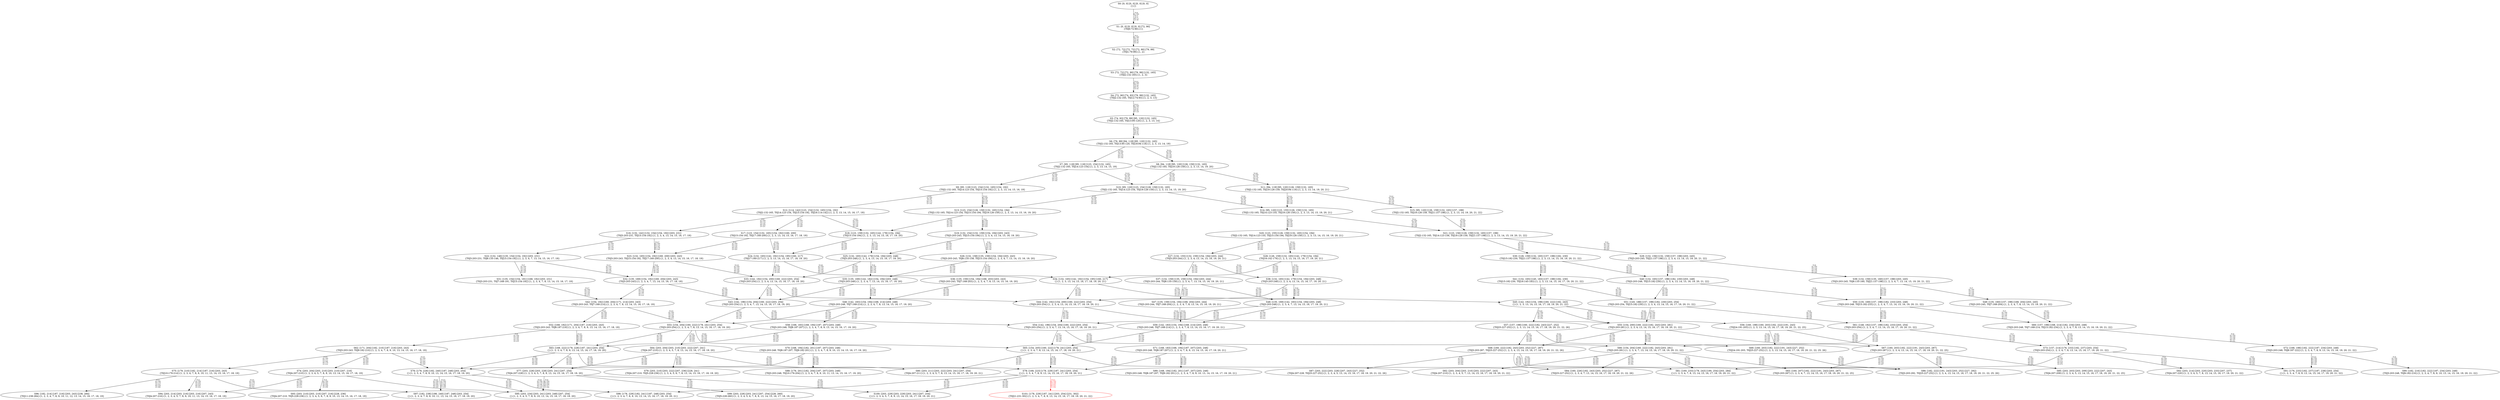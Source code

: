 digraph {
	S0[label="S0: [0, 0] [0, 0] [0, 0] [0, 0] \n{}{}"];
	S1[label="S1: [0, 0] [0, 0] [0, 0] [72, 90] \n{T0J0:72-90}{1}"];
	S2[label="S2: [72, 72] [72, 72] [72, 90] [79, 99] \n{T0J1:79-99}{1, 2}"];
	S3[label="S3: [72, 72] [72, 90] [79, 99] [132, 165] \n{T0J2:132-165}{1, 2, 3}"];
	S4[label="S4: [72, 90] [74, 93] [79, 99] [132, 165] \n{T0J2:132-165, T0J12:74-93}{1, 2, 3, 13}"];
	S5[label="S5: [74, 93] [79, 99] [95, 120] [132, 165] \n{T0J2:132-165, T0J13:95-120}{1, 2, 3, 13, 14}"];
	S6[label="S6: [79, 99] [94, 118] [95, 120] [132, 165] \n{T0J2:132-165, T0J13:95-120, T0J18:94-118}{1, 2, 3, 13, 14, 19}"];
	S7[label="S7: [95, 118] [95, 118] [123, 154] [132, 165] \n{T0J2:132-165, T0J14:123-154}{1, 2, 3, 13, 14, 15, 19}"];
	S8[label="S8: [94, 118] [95, 120] [126, 159] [132, 165] \n{T0J2:132-165, T0J19:126-159}{1, 2, 3, 13, 14, 19, 20}"];
	S9[label="S9: [95, 118] [123, 154] [132, 165] [154, 192] \n{T0J2:132-165, T0J14:123-154, T0J15:154-192}{1, 2, 3, 13, 14, 15, 16, 19}"];
	S10[label="S10: [95, 120] [123, 154] [126, 159] [132, 165] \n{T0J2:132-165, T0J14:123-154, T0J19:126-159}{1, 2, 3, 13, 14, 15, 19, 20}"];
	S11[label="S11: [94, 119] [95, 120] [126, 159] [132, 165] \n{T0J2:132-165, T0J19:126-159, T0J20:94-119}{1, 2, 3, 13, 14, 19, 20, 21}"];
	S12[label="S12: [114, 142] [123, 154] [132, 165] [154, 192] \n{T0J2:132-165, T0J14:123-154, T0J15:154-192, T0J16:114-142}{1, 2, 3, 13, 14, 15, 16, 17, 19}"];
	S13[label="S13: [123, 154] [126, 159] [132, 165] [154, 194] \n{T0J2:132-165, T0J14:123-154, T0J15:154-194, T0J19:126-159}{1, 2, 3, 13, 14, 15, 16, 19, 20}"];
	S14[label="S14: [95, 120] [123, 155] [126, 159] [132, 165] \n{T0J2:132-165, T0J14:123-155, T0J19:126-159}{1, 2, 3, 13, 14, 15, 19, 20, 21}"];
	S15[label="S15: [95, 120] [126, 159] [132, 165] [157, 198] \n{T0J2:132-165, T0J19:126-159, T0J21:157-198}{1, 2, 3, 13, 14, 19, 20, 21, 22}"];
	S16[label="S16: [132, 142] [132, 154] [154, 192] [203, 231] \n{T0J3:203-231, T0J15:154-192}{1, 2, 3, 4, 13, 14, 15, 16, 17, 19}"];
	S17[label="S17: [123, 154] [132, 165] [154, 192] [160, 200] \n{T0J15:154-192, T0J17:160-200}{1, 2, 3, 13, 14, 15, 16, 17, 18, 19}"];
	S18[label="S18: [123, 159] [132, 165] [142, 178] [154, 194] \n{T0J15:154-194}{1, 2, 3, 13, 14, 15, 16, 17, 19, 20}"];
	S19[label="S19: [132, 154] [132, 159] [154, 194] [203, 243] \n{T0J3:203-243, T0J15:154-194}{1, 2, 3, 4, 13, 14, 15, 16, 19, 20}"];
	S20[label="S20: [123, 155] [126, 159] [132, 165] [154, 194] \n{T0J2:132-165, T0J14:123-155, T0J15:154-194, T0J19:126-159}{1, 2, 3, 13, 14, 15, 16, 19, 20, 21}"];
	S21[label="S21: [123, 156] [126, 159] [132, 165] [157, 198] \n{T0J2:132-165, T0J14:123-156, T0J19:126-159, T0J21:157-198}{1, 2, 3, 13, 14, 15, 19, 20, 21, 22}"];
	S22[label="S22: [132, 146] [135, 154] [154, 192] [203, 231] \n{T0J3:203-231, T0J6:135-146, T0J15:154-192}{1, 2, 3, 4, 7, 13, 14, 15, 16, 17, 19}"];
	S23[label="S23: [132, 165] [154, 192] [160, 200] [203, 243] \n{T0J3:203-243, T0J15:154-192, T0J17:160-200}{1, 2, 3, 4, 13, 14, 15, 16, 17, 18, 19}"];
	S24[label="S24: [132, 165] [142, 192] [154, 195] [160, 217] \n{T0J17:160-217}{1, 2, 3, 13, 14, 15, 16, 17, 18, 19, 20}"];
	S25[label="S25: [132, 165] [142, 178] [154, 194] [203, 248] \n{T0J3:203-248}{1, 2, 3, 4, 13, 14, 15, 16, 17, 19, 20}"];
	S26[label="S26: [132, 158] [135, 159] [154, 194] [203, 243] \n{T0J3:203-243, T0J6:135-158, T0J15:154-194}{1, 2, 3, 4, 7, 13, 14, 15, 16, 19, 20}"];
	S27[label="S27: [132, 155] [132, 159] [154, 194] [203, 244] \n{T0J3:203-244}{1, 2, 3, 4, 13, 14, 15, 16, 19, 20, 21}"];
	S28[label="S28: [126, 159] [132, 165] [142, 179] [154, 194] \n{T0J16:142-179}{1, 2, 3, 13, 14, 15, 16, 17, 19, 20, 21}"];
	S29[label="S29: [132, 156] [132, 159] [157, 198] [203, 245] \n{T0J3:203-245, T0J21:157-198}{1, 2, 3, 4, 13, 14, 15, 19, 20, 21, 22}"];
	S30[label="S30: [126, 159] [132, 165] [157, 198] [182, 230] \n{T0J15:182-230, T0J21:157-198}{1, 2, 3, 13, 14, 15, 16, 19, 20, 21, 22}"];
	S31[label="S31: [135, 154] [154, 191] [168, 192] [203, 231] \n{T0J3:203-231, T0J7:168-191, T0J15:154-192}{1, 2, 3, 4, 7, 8, 13, 14, 15, 16, 17, 19}"];
	S32[label="S32: [135, 169] [154, 192] [160, 204] [203, 243] \n{T0J3:203-243}{1, 2, 3, 4, 7, 13, 14, 15, 16, 17, 18, 19}"];
	S33[label="S33: [142, 192] [154, 200] [160, 222] [203, 254] \n{T0J3:203-254}{1, 2, 3, 4, 13, 14, 15, 16, 17, 18, 19, 20}"];
	S34[label="S34: [132, 165] [142, 192] [154, 195] [160, 217] \n{}{1, 2, 3, 13, 14, 15, 16, 17, 18, 19, 20, 21}"];
	S35[label="S35: [135, 169] [142, 182] [154, 194] [203, 248] \n{T0J3:203-248}{1, 2, 3, 4, 7, 13, 14, 15, 16, 17, 19, 20}"];
	S36[label="S36: [135, 159] [154, 194] [168, 203] [203, 243] \n{T0J3:203-243, T0J7:168-203}{1, 2, 3, 4, 7, 8, 13, 14, 15, 16, 19, 20}"];
	S37[label="S37: [132, 159] [135, 159] [154, 194] [203, 244] \n{T0J3:203-244, T0J6:135-159}{1, 2, 3, 4, 7, 13, 14, 15, 16, 19, 20, 21}"];
	S38[label="S38: [132, 165] [142, 179] [154, 194] [203, 248] \n{T0J3:203-248}{1, 2, 3, 4, 13, 14, 15, 16, 17, 19, 20, 21}"];
	S39[label="S39: [132, 159] [135, 160] [157, 198] [203, 245] \n{T0J3:203-245, T0J6:135-160, T0J21:157-198}{1, 2, 3, 4, 7, 13, 14, 15, 19, 20, 21, 22}"];
	S40[label="S40: [132, 165] [157, 198] [182, 230] [203, 248] \n{T0J3:203-248, T0J15:182-230}{1, 2, 3, 4, 13, 14, 15, 16, 19, 20, 21, 22}"];
	S41[label="S41: [132, 165] [145, 183] [157, 198] [182, 230] \n{T0J15:182-230, T0J16:145-183}{1, 2, 3, 13, 14, 15, 16, 17, 19, 20, 21, 22}"];
	S42[label="S42: [154, 192] [160, 204] [171, 214] [203, 243] \n{T0J3:203-243, T0J7:168-214}{1, 2, 3, 4, 7, 8, 13, 14, 15, 16, 17, 18, 19}"];
	S43[label="S43: [142, 196] [154, 204] [160, 222] [203, 254] \n{T0J3:203-254}{1, 2, 3, 4, 7, 13, 14, 15, 16, 17, 18, 19, 20}"];
	S44[label="S44: [142, 192] [154, 200] [160, 222] [203, 254] \n{T0J3:203-254}{1, 2, 3, 4, 13, 14, 15, 16, 17, 18, 19, 20, 21}"];
	S45[label="S45: [142, 192] [154, 198] [160, 222] [182, 243] \n{}{1, 2, 3, 13, 14, 15, 16, 17, 18, 19, 20, 21, 22}"];
	S46[label="S46: [142, 183] [154, 194] [168, 214] [203, 248] \n{T0J3:203-248, T0J7:168-214}{1, 2, 3, 4, 7, 8, 13, 14, 15, 16, 17, 19, 20}"];
	S47[label="S47: [135, 159] [154, 194] [168, 204] [203, 244] \n{T0J3:203-244, T0J7:168-204}{1, 2, 3, 4, 7, 8, 13, 14, 15, 16, 19, 20, 21}"];
	S48[label="S48: [135, 169] [142, 183] [154, 194] [203, 248] \n{T0J3:203-248}{1, 2, 3, 4, 7, 13, 14, 15, 16, 17, 19, 20, 21}"];
	S49[label="S49: [135, 160] [157, 198] [168, 204] [203, 245] \n{T0J3:203-245, T0J7:168-204}{1, 2, 3, 4, 7, 8, 13, 14, 15, 19, 20, 21, 22}"];
	S50[label="S50: [135, 169] [157, 198] [182, 233] [203, 248] \n{T0J3:203-248, T0J15:182-233}{1, 2, 3, 4, 7, 13, 14, 15, 16, 19, 20, 21, 22}"];
	S51[label="S51: [145, 188] [157, 198] [182, 230] [203, 254] \n{T0J3:203-254, T0J15:182-230}{1, 2, 3, 4, 13, 14, 15, 16, 17, 19, 20, 21, 22}"];
	S52[label="S52: [168, 192] [171, 204] [187, 216] [203, 243] \n{T0J3:203-243, T0J8:187-216}{1, 2, 3, 4, 7, 8, 9, 13, 14, 15, 16, 17, 18, 19}"];
	S53[label="S53: [154, 204] [160, 222] [178, 241] [203, 254] \n{T0J3:203-254}{1, 2, 3, 4, 7, 8, 13, 14, 15, 16, 17, 18, 19, 20}"];
	S54[label="S54: [142, 196] [154, 204] [160, 222] [203, 254] \n{T0J3:203-254}{1, 2, 3, 4, 7, 13, 14, 15, 16, 17, 18, 19, 20, 21}"];
	S55[label="S55: [154, 200] [160, 222] [182, 243] [203, 281] \n{T0J3:203-281}{1, 2, 3, 4, 13, 14, 15, 16, 17, 18, 19, 20, 21, 22}"];
	S56[label="S56: [160, 198] [160, 203] [182, 222] [191, 243] \n{T0J24:191-203}{1, 2, 3, 13, 14, 15, 16, 17, 18, 19, 20, 21, 22, 25}"];
	S57[label="S57: [157, 198] [160, 222] [182, 243] [227, 252] \n{T0J25:227-252}{1, 2, 3, 13, 14, 15, 16, 17, 18, 19, 20, 21, 22, 26}"];
	S58[label="S58: [168, 183] [168, 194] [187, 207] [203, 248] \n{T0J3:203-248, T0J8:187-207}{1, 2, 3, 4, 7, 8, 9, 13, 14, 15, 16, 17, 19, 20}"];
	S59[label="S59: [142, 183] [154, 194] [168, 214] [203, 248] \n{T0J3:203-248, T0J7:168-214}{1, 2, 3, 4, 7, 8, 13, 14, 15, 16, 17, 19, 20, 21}"];
	S60[label="S60: [157, 198] [168, 214] [182, 234] [203, 248] \n{T0J3:203-248, T0J7:168-214, T0J15:182-234}{1, 2, 3, 4, 7, 8, 13, 14, 15, 16, 19, 20, 21, 22}"];
	S61[label="S61: [148, 192] [157, 198] [182, 233] [203, 254] \n{T0J3:203-254}{1, 2, 3, 4, 7, 13, 14, 15, 16, 17, 19, 20, 21, 22}"];
	S62[label="S62: [171, 204] [182, 210] [187, 216] [203, 243] \n{T0J3:203-243, T0J9:182-210}{1, 2, 3, 4, 7, 8, 9, 10, 13, 14, 15, 16, 17, 18, 19}"];
	S63[label="S63: [168, 222] [178, 228] [187, 241] [203, 254] \n{}{1, 2, 3, 4, 7, 8, 9, 13, 14, 15, 16, 17, 18, 19, 20}"];
	S64[label="S64: [203, 204] [203, 210] [203, 222] [207, 241] \n{T0J4:207-210}{1, 2, 3, 4, 5, 7, 8, 13, 14, 15, 16, 17, 18, 19, 20}"];
	S65[label="S65: [154, 205] [160, 222] [178, 241] [203, 254] \n{}{1, 2, 3, 4, 7, 8, 13, 14, 15, 16, 17, 18, 19, 20, 21}"];
	S66[label="S66: [154, 204] [160, 222] [182, 243] [203, 281] \n{T0J3:203-281}{1, 2, 3, 4, 7, 13, 14, 15, 16, 17, 18, 19, 20, 21, 22}"];
	S67[label="S67: [160, 203] [182, 222] [191, 243] [203, 287] \n{T0J3:203-287}{1, 2, 3, 4, 13, 14, 15, 16, 17, 18, 19, 20, 21, 22, 25}"];
	S68[label="S68: [160, 222] [182, 243] [203, 252] [227, 287] \n{T0J3:203-287, T0J25:227-252}{1, 2, 3, 4, 13, 14, 15, 16, 17, 18, 19, 20, 21, 22, 26}"];
	S69[label="S69: [160, 203] [182, 222] [191, 243] [227, 252] \n{T0J24:191-203, T0J25:227-252}{1, 2, 3, 13, 14, 15, 16, 17, 18, 19, 20, 21, 22, 25, 26}"];
	S70[label="S70: [168, 194] [182, 201] [187, 207] [203, 248] \n{T0J3:203-248, T0J8:187-207, T0J9:182-201}{1, 2, 3, 4, 7, 8, 9, 10, 13, 14, 15, 16, 17, 19, 20}"];
	S71[label="S71: [168, 183] [168, 194] [187, 207] [203, 248] \n{T0J3:203-248, T0J8:187-207}{1, 2, 3, 4, 7, 8, 9, 13, 14, 15, 16, 17, 19, 20, 21}"];
	S72[label="S72: [168, 198] [182, 222] [187, 234] [203, 248] \n{T0J3:203-248, T0J8:187-222}{1, 2, 3, 4, 7, 8, 9, 13, 14, 15, 16, 19, 20, 21, 22}"];
	S73[label="S73: [157, 214] [176, 233] [182, 237] [203, 254] \n{T0J3:203-254}{1, 2, 3, 4, 7, 8, 13, 14, 15, 16, 17, 19, 20, 21, 22}"];
	S74[label="S74: [203, 204] [203, 210] [203, 210] [207, 216] \n{T0J4:207-210}{1, 2, 3, 4, 5, 7, 8, 9, 10, 13, 14, 15, 16, 17, 18, 19}"];
	S75[label="S75: [179, 210] [182, 214] [187, 216] [203, 243] \n{T0J10:179-214}{1, 2, 3, 4, 7, 8, 9, 10, 11, 13, 14, 15, 16, 17, 18, 19}"];
	S76[label="S76: [178, 228] [182, 240] [187, 248] [203, 254] \n{}{1, 2, 3, 4, 7, 8, 9, 10, 13, 14, 15, 16, 17, 18, 19, 20}"];
	S77[label="S77: [203, 228] [203, 228] [203, 241] [207, 254] \n{T0J4:207-228}{1, 2, 3, 4, 5, 7, 8, 9, 13, 14, 15, 16, 17, 18, 19, 20}"];
	S78[label="S78: [168, 223] [178, 229] [187, 241] [203, 254] \n{}{1, 2, 3, 4, 7, 8, 9, 13, 14, 15, 16, 17, 18, 19, 20, 21}"];
	S79[label="S79: [203, 210] [203, 222] [207, 236] [228, 241] \n{T0J4:207-210, T0J5:228-236}{1, 2, 3, 4, 5, 6, 7, 8, 13, 14, 15, 16, 17, 18, 19, 20}"];
	S80[label="S80: [203, 211] [203, 222] [203, 241] [207, 254] \n{T0J4:207-211}{1, 2, 3, 4, 5, 7, 8, 13, 14, 15, 16, 17, 18, 19, 20, 21}"];
	S81[label="S81: [160, 233] [178, 243] [190, 254] [203, 284] \n{}{1, 2, 3, 4, 7, 8, 13, 14, 15, 16, 17, 18, 19, 20, 21, 22}"];
	S82[label="S82: [203, 204] [203, 210] [203, 222] [207, 243] \n{T0J4:207-210}{1, 2, 3, 4, 5, 7, 13, 14, 15, 16, 17, 18, 19, 20, 21, 22}"];
	S83[label="S83: [160, 207] [182, 222] [191, 243] [203, 287] \n{T0J3:203-287}{1, 2, 3, 4, 7, 13, 14, 15, 16, 17, 18, 19, 20, 21, 22, 25}"];
	S84[label="S84: [160, 226] [182, 243] [203, 252] [227, 287] \n{T0J25:227-252}{1, 2, 3, 4, 7, 13, 14, 15, 16, 17, 18, 19, 20, 21, 22, 26}"];
	S85[label="S85: [203, 203] [203, 209] [203, 222] [207, 243] \n{T0J4:207-209}{1, 2, 3, 4, 5, 13, 14, 15, 16, 17, 18, 19, 20, 21, 22, 25}"];
	S86[label="S86: [182, 222] [191, 243] [203, 252] [227, 292] \n{T0J3:203-292, T0J25:227-252}{1, 2, 3, 4, 13, 14, 15, 16, 17, 18, 19, 20, 21, 22, 25, 26}"];
	S87[label="S87: [203, 222] [203, 228] [207, 243] [227, 252] \n{T0J4:207-228, T0J25:227-252}{1, 2, 3, 4, 5, 13, 14, 15, 16, 17, 18, 19, 20, 21, 22, 26}"];
	S88[label="S88: [176, 201] [182, 204] [187, 207] [203, 248] \n{T0J3:203-248, T0J10:176-204}{1, 2, 3, 4, 7, 8, 9, 10, 11, 13, 14, 15, 16, 17, 19, 20}"];
	S89[label="S89: [168, 194] [182, 201] [187, 207] [203, 248] \n{T0J3:203-248, T0J8:187-207, T0J9:182-201}{1, 2, 3, 4, 7, 8, 9, 10, 13, 14, 15, 16, 17, 19, 20, 21}"];
	S90[label="S90: [182, 216] [182, 222] [187, 234] [203, 248] \n{T0J3:203-248, T0J9:182-216}{1, 2, 3, 4, 7, 8, 9, 10, 13, 14, 15, 16, 19, 20, 21, 22}"];
	S91[label="S91: [176, 233] [182, 237] [187, 238] [203, 254] \n{}{1, 2, 3, 4, 7, 8, 9, 13, 14, 15, 16, 17, 19, 20, 21, 22}"];
	S92[label="S92: [203, 214] [203, 220] [203, 233] [207, 237] \n{T0J4:207-220}{1, 2, 3, 4, 5, 7, 8, 13, 14, 15, 16, 17, 19, 20, 21, 22}"];
	S93[label="S93: [203, 210] [203, 210] [207, 216] [228, 236] \n{T0J4:207-210, T0J5:228-236}{1, 2, 3, 4, 5, 6, 7, 8, 9, 10, 13, 14, 15, 16, 17, 18, 19}"];
	S94[label="S94: [203, 214] [203, 216] [203, 216] [207, 243] \n{T0J4:207-216}{1, 2, 3, 4, 5, 7, 8, 9, 10, 11, 13, 14, 15, 16, 17, 18, 19}"];
	S95[label="S95: [203, 234] [203, 241] [203, 248] [207, 254] \n{}{1, 2, 3, 4, 5, 7, 8, 9, 10, 13, 14, 15, 16, 17, 18, 19, 20}"];
	S96[label="S96: [182, 214] [187, 216] [203, 243] [238, 284] \n{T0J11:238-284}{1, 2, 3, 4, 7, 8, 9, 10, 11, 12, 13, 14, 15, 16, 17, 18, 19}"];
	S97[label="S97: [182, 238] [186, 240] [187, 248] [203, 254] \n{}{1, 2, 3, 4, 7, 8, 9, 10, 11, 13, 14, 15, 16, 17, 18, 19, 20}"];
	S98[label="S98: [178, 229] [182, 241] [187, 248] [203, 254] \n{}{1, 2, 3, 4, 7, 8, 9, 10, 13, 14, 15, 16, 17, 18, 19, 20, 21}"];
	S99[label="S99: [203, 228] [203, 241] [207, 254] [228, 260] \n{T0J5:228-260}{1, 2, 3, 4, 5, 6, 7, 8, 9, 13, 14, 15, 16, 17, 18, 19, 20}"];
	S100[label="S100: [203, 229] [203, 229] [203, 241] [207, 254] \n{}{1, 2, 3, 4, 5, 7, 8, 9, 13, 14, 15, 16, 17, 18, 19, 20, 21}"];
	S101[label="S101: [178, 229] [187, 241] [203, 254] [231, 302] \n{T0J21:231-302}{1, 2, 3, 4, 7, 8, 9, 13, 14, 15, 16, 17, 18, 19, 20, 21, 22}"];
	S0 -> S1[label="T0 J0\nDL=300\nES=0\nLS=0\nEF=72\nLF=90",fontsize=8];
	S1 -> S2[label="T0 J1\nDL=300\nES=72\nLS=90\nEF=79\nLF=99",fontsize=8];
	S2 -> S3[label="T0 J2\nDL=300\nES=72\nLS=90\nEF=132\nLF=165",fontsize=8];
	S3 -> S4[label="T0 J12\nDL=300\nES=72\nLS=90\nEF=74\nLF=93",fontsize=8];
	S4 -> S5[label="T0 J13\nDL=300\nES=74\nLS=93\nEF=95\nLF=120",fontsize=8];
	S5 -> S6[label="T0 J18\nDL=300\nES=74\nLS=93\nEF=94\nLF=118",fontsize=8];
	S6 -> S7[label="T0 J14\nDL=300\nES=95\nLS=118\nEF=123\nLF=154",fontsize=8];
	S6 -> S8[label="T0 J19\nDL=300\nES=94\nLS=118\nEF=126\nLF=159",fontsize=8];
	S7 -> S9[label="T0 J15\nDL=300\nES=95\nLS=118\nEF=154\nLF=192",fontsize=8];
	S7 -> S10[label="T0 J19\nDL=300\nES=95\nLS=118\nEF=127\nLF=159",fontsize=8];
	S8 -> S10[label="T0 J14\nDL=300\nES=95\nLS=118\nEF=123\nLF=154",fontsize=8];
	S8 -> S11[label="T0 J20\nDL=300\nES=94\nLS=118\nEF=94\nLF=119",fontsize=8];
	S9 -> S12[label="T0 J16\nDL=300\nES=95\nLS=118\nEF=114\nLF=142",fontsize=8];
	S9 -> S13[label="T0 J19\nDL=300\nES=95\nLS=118\nEF=127\nLF=159",fontsize=8];
	S10 -> S13[label="T0 J15\nDL=300\nES=95\nLS=120\nEF=154\nLF=194",fontsize=8];
	S10 -> S14[label="T0 J20\nDL=300\nES=95\nLS=119\nEF=95\nLF=120",fontsize=8];
	S11 -> S14[label="T0 J14\nDL=300\nES=95\nLS=119\nEF=123\nLF=155",fontsize=8];
	S11 -> S15[label="T0 J21\nDL=300\nES=94\nLS=119\nEF=157\nLF=198",fontsize=8];
	S12 -> S16[label="T0 J3\nDL=300\nES=132\nLS=142\nEF=203\nLF=231",fontsize=8];
	S12 -> S17[label="T0 J17\nDL=300\nES=114\nLS=142\nEF=160\nLF=200",fontsize=8];
	S12 -> S18[label="T0 J19\nDL=300\nES=114\nLS=119\nEF=146\nLF=160",fontsize=8];
	S13 -> S19[label="T0 J3\nDL=300\nES=132\nLS=154\nEF=203\nLF=243",fontsize=8];
	S13 -> S18[label="T0 J16\nDL=300\nES=123\nLS=154\nEF=142\nLF=178",fontsize=8];
	S14 -> S20[label="T0 J15\nDL=300\nES=95\nLS=120\nEF=154\nLF=194",fontsize=8];
	S14 -> S21[label="T0 J21\nDL=300\nES=95\nLS=119\nEF=158\nLF=198",fontsize=8];
	S15 -> S21[label="T0 J14\nDL=300\nES=95\nLS=120\nEF=123\nLF=156",fontsize=8];
	S16 -> S22[label="T0 J6\nDL=300\nES=132\nLS=142\nEF=135\nLF=146",fontsize=8];
	S16 -> S23[label="T0 J17\nDL=300\nES=132\nLS=142\nEF=178\nLF=200",fontsize=8];
	S17 -> S23[label="T0 J3\nDL=300\nES=132\nLS=154\nEF=203\nLF=243",fontsize=8];
	S17 -> S24[label="T0 J19\nDL=300\nES=123\nLS=154\nEF=155\nLF=195",fontsize=8];
	S18 -> S25[label="T0 J3\nDL=300\nES=132\nLS=159\nEF=203\nLF=248",fontsize=8];
	S18 -> S24[label="T0 J17\nDL=300\nES=123\nLS=159\nEF=169\nLF=217",fontsize=8];
	S19 -> S26[label="T0 J6\nDL=300\nES=132\nLS=154\nEF=135\nLF=158",fontsize=8];
	S19 -> S25[label="T0 J16\nDL=300\nES=132\nLS=154\nEF=151\nLF=178",fontsize=8];
	S20 -> S27[label="T0 J3\nDL=300\nES=132\nLS=155\nEF=203\nLF=244",fontsize=8];
	S20 -> S28[label="T0 J16\nDL=300\nES=123\nLS=155\nEF=142\nLF=179",fontsize=8];
	S21 -> S29[label="T0 J3\nDL=300\nES=132\nLS=156\nEF=203\nLF=245",fontsize=8];
	S21 -> S30[label="T0 J15\nDL=300\nES=123\nLS=156\nEF=182\nLF=230",fontsize=8];
	S22 -> S31[label="T0 J7\nDL=300\nES=132\nLS=146\nEF=168\nLF=191",fontsize=8];
	S22 -> S32[label="T0 J17\nDL=300\nES=132\nLS=146\nEF=178\nLF=204",fontsize=8];
	S23 -> S32[label="T0 J6\nDL=300\nES=132\nLS=165\nEF=135\nLF=169",fontsize=8];
	S23 -> S33[label="T0 J19\nDL=300\nES=132\nLS=164\nEF=164\nLF=205",fontsize=8];
	S24 -> S33[label="T0 J3\nDL=300\nES=132\nLS=165\nEF=203\nLF=254",fontsize=8];
	S24 -> S34[label="T0 J20\nDL=300\nES=132\nLS=164\nEF=132\nLF=165",fontsize=8];
	S25 -> S35[label="T0 J6\nDL=300\nES=132\nLS=165\nEF=135\nLF=169",fontsize=8];
	S25 -> S33[label="T0 J17\nDL=300\nES=132\nLS=164\nEF=178\nLF=222",fontsize=8];
	S26 -> S36[label="T0 J7\nDL=300\nES=132\nLS=158\nEF=168\nLF=203",fontsize=8];
	S26 -> S35[label="T0 J16\nDL=300\nES=132\nLS=158\nEF=151\nLF=182",fontsize=8];
	S27 -> S37[label="T0 J6\nDL=300\nES=132\nLS=155\nEF=135\nLF=159",fontsize=8];
	S27 -> S38[label="T0 J16\nDL=300\nES=132\nLS=155\nEF=151\nLF=179",fontsize=8];
	S28 -> S38[label="T0 J3\nDL=300\nES=132\nLS=159\nEF=203\nLF=248",fontsize=8];
	S28 -> S34[label="T0 J17\nDL=300\nES=126\nLS=159\nEF=172\nLF=217",fontsize=8];
	S29 -> S39[label="T0 J6\nDL=300\nES=132\nLS=156\nEF=135\nLF=160",fontsize=8];
	S29 -> S40[label="T0 J15\nDL=300\nES=132\nLS=156\nEF=191\nLF=230",fontsize=8];
	S30 -> S40[label="T0 J3\nDL=300\nES=132\nLS=159\nEF=203\nLF=248",fontsize=8];
	S30 -> S41[label="T0 J16\nDL=300\nES=126\nLS=159\nEF=145\nLF=183",fontsize=8];
	S31 -> S42[label="T0 J17\nDL=300\nES=135\nLS=154\nEF=181\nLF=212",fontsize=8];
	S32 -> S42[label="T0 J7\nDL=300\nES=135\nLS=169\nEF=171\nLF=214",fontsize=8];
	S32 -> S43[label="T0 J19\nDL=300\nES=135\nLS=164\nEF=167\nLF=205",fontsize=8];
	S33 -> S43[label="T0 J6\nDL=300\nES=142\nLS=192\nEF=145\nLF=196",fontsize=8];
	S33 -> S44[label="T0 J20\nDL=300\nES=142\nLS=164\nEF=142\nLF=165",fontsize=8];
	S34 -> S44[label="T0 J3\nDL=300\nES=132\nLS=165\nEF=203\nLF=254",fontsize=8];
	S34 -> S45[label="T0 J21\nDL=300\nES=132\nLS=164\nEF=195\nLF=243",fontsize=8];
	S35 -> S46[label="T0 J7\nDL=300\nES=135\nLS=169\nEF=171\nLF=214",fontsize=8];
	S35 -> S43[label="T0 J17\nDL=300\nES=135\nLS=164\nEF=181\nLF=222",fontsize=8];
	S36 -> S46[label="T0 J16\nDL=300\nES=135\nLS=159\nEF=154\nLF=183",fontsize=8];
	S37 -> S47[label="T0 J7\nDL=300\nES=132\nLS=159\nEF=168\nLF=204",fontsize=8];
	S37 -> S48[label="T0 J16\nDL=300\nES=132\nLS=159\nEF=151\nLF=183",fontsize=8];
	S38 -> S48[label="T0 J6\nDL=300\nES=132\nLS=165\nEF=135\nLF=169",fontsize=8];
	S38 -> S44[label="T0 J17\nDL=300\nES=132\nLS=164\nEF=178\nLF=222",fontsize=8];
	S39 -> S49[label="T0 J7\nDL=300\nES=132\nLS=159\nEF=168\nLF=204",fontsize=8];
	S39 -> S50[label="T0 J15\nDL=300\nES=132\nLS=159\nEF=191\nLF=233",fontsize=8];
	S40 -> S50[label="T0 J6\nDL=300\nES=132\nLS=165\nEF=135\nLF=169",fontsize=8];
	S40 -> S51[label="T0 J16\nDL=300\nES=132\nLS=164\nEF=151\nLF=188",fontsize=8];
	S41 -> S51[label="T0 J3\nDL=300\nES=132\nLS=165\nEF=203\nLF=254",fontsize=8];
	S41 -> S45[label="T0 J17\nDL=300\nES=132\nLS=164\nEF=178\nLF=222",fontsize=8];
	S42 -> S52[label="T0 J8\nDL=300\nES=168\nLS=192\nEF=187\nLF=216",fontsize=8];
	S42 -> S53[label="T0 J19\nDL=300\nES=154\nLS=192\nEF=186\nLF=233",fontsize=8];
	S43 -> S53[label="T0 J7\nDL=300\nES=142\nLS=196\nEF=178\nLF=241",fontsize=8];
	S43 -> S54[label="T0 J20\nDL=300\nES=142\nLS=164\nEF=142\nLF=165",fontsize=8];
	S44 -> S54[label="T0 J6\nDL=300\nES=142\nLS=192\nEF=145\nLF=196",fontsize=8];
	S44 -> S55[label="T0 J21\nDL=300\nES=142\nLS=164\nEF=205\nLF=243",fontsize=8];
	S45 -> S55[label="T0 J3\nDL=300\nES=142\nLS=192\nEF=213\nLF=281",fontsize=8];
	S45 -> S56[label="T0 J24\nDL=300\nES=160\nLS=164\nEF=191\nLF=203",fontsize=8];
	S45 -> S57[label="T0 J25\nDL=300\nES=157\nLS=164\nEF=227\nLF=252",fontsize=8];
	S46 -> S58[label="T0 J8\nDL=300\nES=168\nLS=183\nEF=187\nLF=207",fontsize=8];
	S46 -> S53[label="T0 J17\nDL=300\nES=142\nLS=183\nEF=188\nLF=241",fontsize=8];
	S47 -> S59[label="T0 J16\nDL=300\nES=135\nLS=159\nEF=154\nLF=183",fontsize=8];
	S48 -> S59[label="T0 J7\nDL=300\nES=135\nLS=169\nEF=171\nLF=214",fontsize=8];
	S48 -> S54[label="T0 J17\nDL=300\nES=135\nLS=164\nEF=181\nLF=222",fontsize=8];
	S49 -> S60[label="T0 J15\nDL=300\nES=135\nLS=160\nEF=194\nLF=234",fontsize=8];
	S50 -> S60[label="T0 J7\nDL=300\nES=135\nLS=169\nEF=171\nLF=214",fontsize=8];
	S50 -> S61[label="T0 J16\nDL=300\nES=135\nLS=164\nEF=154\nLF=188",fontsize=8];
	S51 -> S61[label="T0 J6\nDL=300\nES=145\nLS=188\nEF=148\nLF=192",fontsize=8];
	S51 -> S55[label="T0 J17\nDL=300\nES=145\nLS=164\nEF=191\nLF=222",fontsize=8];
	S52 -> S62[label="T0 J9\nDL=300\nES=168\nLS=192\nEF=182\nLF=210",fontsize=8];
	S52 -> S63[label="T0 J19\nDL=300\nES=168\nLS=192\nEF=200\nLF=233",fontsize=8];
	S53 -> S64[label="T0 J4\nDL=300\nES=203\nLS=204\nEF=207\nLF=210",fontsize=8];
	S53 -> S63[label="T0 J8\nDL=300\nES=168\nLS=204\nEF=187\nLF=228",fontsize=8];
	S53 -> S65[label="T0 J20\nDL=300\nES=154\nLS=204\nEF=154\nLF=205",fontsize=8];
	S54 -> S65[label="T0 J7\nDL=300\nES=142\nLS=196\nEF=178\nLF=241",fontsize=8];
	S54 -> S66[label="T0 J21\nDL=300\nES=142\nLS=164\nEF=205\nLF=243",fontsize=8];
	S55 -> S66[label="T0 J6\nDL=300\nES=154\nLS=200\nEF=157\nLF=204",fontsize=8];
	S55 -> S67[label="T0 J24\nDL=300\nES=160\nLS=164\nEF=191\nLF=203",fontsize=8];
	S55 -> S68[label="T0 J25\nDL=300\nES=157\nLS=164\nEF=227\nLF=252",fontsize=8];
	S56 -> S67[label="T0 J3\nDL=300\nES=160\nLS=198\nEF=231\nLF=287",fontsize=8];
	S56 -> S69[label="T0 J25\nDL=300\nES=160\nLS=164\nEF=230\nLF=252",fontsize=8];
	S57 -> S68[label="T0 J3\nDL=300\nES=157\nLS=198\nEF=228\nLF=287",fontsize=8];
	S57 -> S69[label="T0 J24\nDL=300\nES=160\nLS=164\nEF=191\nLF=203",fontsize=8];
	S58 -> S70[label="T0 J9\nDL=300\nES=168\nLS=183\nEF=182\nLF=201",fontsize=8];
	S58 -> S63[label="T0 J17\nDL=300\nES=168\nLS=183\nEF=214\nLF=241",fontsize=8];
	S59 -> S71[label="T0 J8\nDL=300\nES=168\nLS=183\nEF=187\nLF=207",fontsize=8];
	S59 -> S65[label="T0 J17\nDL=300\nES=142\nLS=183\nEF=188\nLF=241",fontsize=8];
	S60 -> S72[label="T0 J8\nDL=300\nES=168\nLS=198\nEF=187\nLF=222",fontsize=8];
	S60 -> S73[label="T0 J16\nDL=300\nES=157\nLS=198\nEF=176\nLF=222",fontsize=8];
	S61 -> S73[label="T0 J7\nDL=300\nES=148\nLS=192\nEF=184\nLF=237",fontsize=8];
	S61 -> S66[label="T0 J17\nDL=300\nES=148\nLS=164\nEF=194\nLF=222",fontsize=8];
	S62 -> S74[label="T0 J4\nDL=300\nES=203\nLS=204\nEF=207\nLF=210",fontsize=8];
	S62 -> S75[label="T0 J10\nDL=300\nES=171\nLS=204\nEF=179\nLF=214",fontsize=8];
	S62 -> S76[label="T0 J19\nDL=300\nES=171\nLS=204\nEF=203\nLF=245",fontsize=8];
	S63 -> S77[label="T0 J4\nDL=300\nES=203\nLS=222\nEF=207\nLF=228",fontsize=8];
	S63 -> S76[label="T0 J9\nDL=300\nES=168\nLS=222\nEF=182\nLF=240",fontsize=8];
	S63 -> S78[label="T0 J20\nDL=300\nES=168\nLS=222\nEF=168\nLF=223",fontsize=8];
	S64 -> S79[label="T0 J5\nDL=300\nES=203\nLS=204\nEF=228\nLF=236",fontsize=8];
	S64 -> S77[label="T0 J8\nDL=300\nES=203\nLS=204\nEF=222\nLF=228",fontsize=8];
	S64 -> S80[label="T0 J20\nDL=300\nES=203\nLS=204\nEF=203\nLF=205",fontsize=8];
	S65 -> S80[label="T0 J4\nDL=300\nES=203\nLS=205\nEF=207\nLF=211",fontsize=8];
	S65 -> S78[label="T0 J8\nDL=300\nES=168\nLS=205\nEF=187\nLF=229",fontsize=8];
	S65 -> S81[label="T0 J21\nDL=300\nES=154\nLS=205\nEF=217\nLF=284",fontsize=8];
	S66 -> S82[label="T0 J4\nDL=300\nES=203\nLS=204\nEF=207\nLF=210",fontsize=8];
	S66 -> S81[label="T0 J7\nDL=300\nES=154\nLS=204\nEF=190\nLF=249",fontsize=8];
	S66 -> S83[label="T0 J24\nDL=300\nES=160\nLS=164\nEF=191\nLF=203",fontsize=8];
	S66 -> S84[label="T0 J25\nDL=300\nES=157\nLS=164\nEF=227\nLF=252",fontsize=8];
	S67 -> S85[label="T0 J4\nDL=300\nES=203\nLS=203\nEF=207\nLF=209",fontsize=8];
	S67 -> S83[label="T0 J6\nDL=300\nES=160\nLS=203\nEF=163\nLF=207",fontsize=8];
	S67 -> S86[label="T0 J25\nDL=300\nES=160\nLS=164\nEF=230\nLF=252",fontsize=8];
	S68 -> S87[label="T0 J4\nDL=300\nES=203\nLS=222\nEF=207\nLF=228",fontsize=8];
	S68 -> S84[label="T0 J6\nDL=300\nES=160\nLS=222\nEF=163\nLF=226",fontsize=8];
	S68 -> S86[label="T0 J24\nDL=300\nES=160\nLS=164\nEF=191\nLF=203",fontsize=8];
	S69 -> S86[label="T0 J3\nDL=300\nES=160\nLS=203\nEF=231\nLF=292",fontsize=8];
	S70 -> S88[label="T0 J10\nDL=300\nES=168\nLS=194\nEF=176\nLF=204",fontsize=8];
	S70 -> S76[label="T0 J17\nDL=300\nES=168\nLS=194\nEF=214\nLF=252",fontsize=8];
	S71 -> S89[label="T0 J9\nDL=300\nES=168\nLS=183\nEF=182\nLF=201",fontsize=8];
	S71 -> S78[label="T0 J17\nDL=300\nES=168\nLS=183\nEF=214\nLF=241",fontsize=8];
	S72 -> S90[label="T0 J9\nDL=300\nES=168\nLS=198\nEF=182\nLF=216",fontsize=8];
	S72 -> S91[label="T0 J16\nDL=300\nES=168\nLS=198\nEF=187\nLF=222",fontsize=8];
	S73 -> S92[label="T0 J4\nDL=300\nES=203\nLS=214\nEF=207\nLF=220",fontsize=8];
	S73 -> S91[label="T0 J8\nDL=300\nES=168\nLS=214\nEF=187\nLF=238",fontsize=8];
	S73 -> S81[label="T0 J17\nDL=300\nES=157\nLS=214\nEF=203\nLF=272",fontsize=8];
	S74 -> S93[label="T0 J5\nDL=300\nES=203\nLS=204\nEF=228\nLF=236",fontsize=8];
	S74 -> S94[label="T0 J10\nDL=300\nES=203\nLS=204\nEF=211\nLF=214",fontsize=8];
	S74 -> S95[label="T0 J19\nDL=300\nES=203\nLS=204\nEF=235\nLF=245",fontsize=8];
	S75 -> S94[label="T0 J4\nDL=300\nES=203\nLS=210\nEF=207\nLF=216",fontsize=8];
	S75 -> S96[label="T0 J11\nDL=300\nES=179\nLS=210\nEF=238\nLF=284",fontsize=8];
	S75 -> S97[label="T0 J19\nDL=300\nES=179\nLS=210\nEF=211\nLF=251",fontsize=8];
	S76 -> S95[label="T0 J4\nDL=300\nES=203\nLS=228\nEF=207\nLF=234",fontsize=8];
	S76 -> S97[label="T0 J10\nDL=300\nES=178\nLS=228\nEF=186\nLF=238",fontsize=8];
	S76 -> S98[label="T0 J20\nDL=300\nES=178\nLS=228\nEF=178\nLF=229",fontsize=8];
	S77 -> S99[label="T0 J5\nDL=300\nES=203\nLS=228\nEF=228\nLF=260",fontsize=8];
	S77 -> S95[label="T0 J9\nDL=300\nES=203\nLS=228\nEF=217\nLF=246",fontsize=8];
	S77 -> S100[label="T0 J20\nDL=300\nES=203\nLS=228\nEF=203\nLF=229",fontsize=8];
	S78 -> S100[label="T0 J4\nDL=300\nES=203\nLS=223\nEF=207\nLF=229",fontsize=8];
	S78 -> S98[label="T0 J9\nDL=300\nES=168\nLS=223\nEF=182\nLF=241",fontsize=8];
	S78 -> S101[label="T0 J21\nDL=300\nES=168\nLS=223\nEF=231\nLF=302",color=Red,fontcolor=Red,fontsize=8];
S101[color=Red];
}
